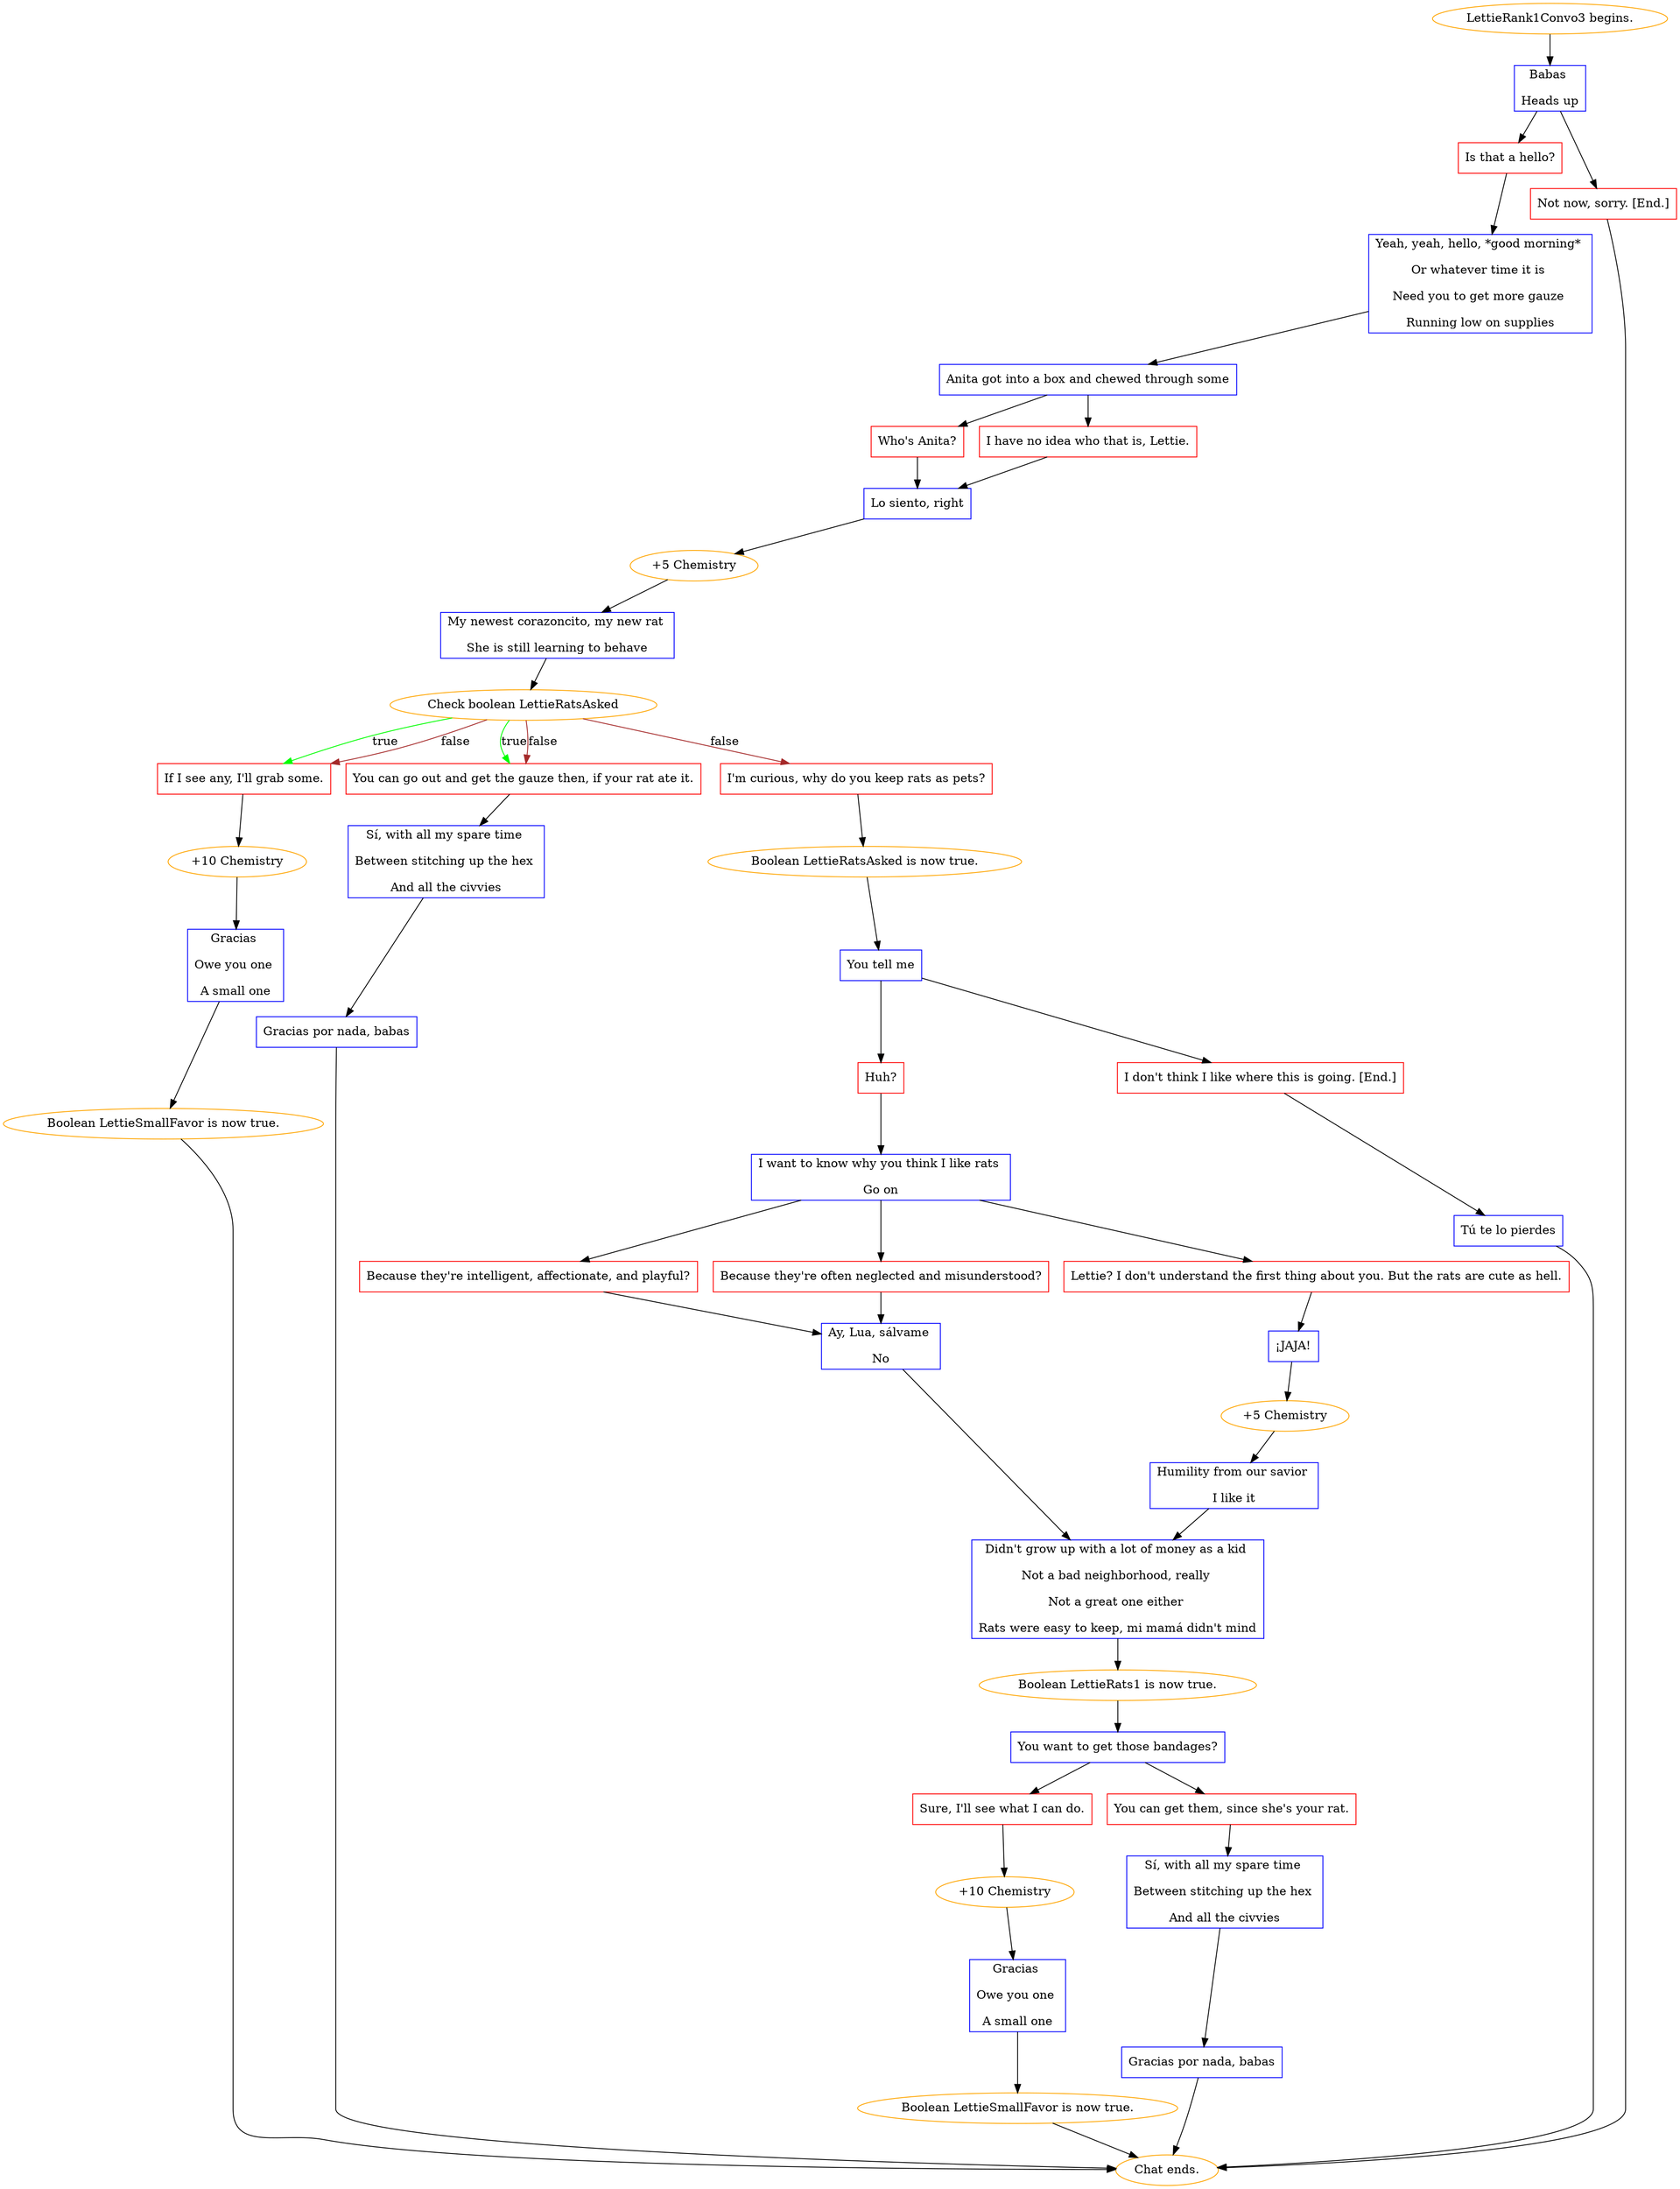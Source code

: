 digraph {
	"LettieRank1Convo3 begins." [color=orange];
		"LettieRank1Convo3 begins." -> 111;
	111 [label="Babas 
Heads up",shape=box,color=blue];
		111 -> 112;
		111 -> 113;
	112 [label="Is that a hello?",shape=box,color=red];
		112 -> 114;
	113 [label="Not now, sorry. [End.]",shape=box,color=red];
		113 -> "Chat ends.";
	114 [label="Yeah, yeah, hello, *good morning* 
Or whatever time it is 
Need you to get more gauze 
Running low on supplies",shape=box,color=blue];
		114 -> 116;
	"Chat ends." [color=orange];
	116 [label="Anita got into a box and chewed through some",shape=box,color=blue];
		116 -> 117;
		116 -> 118;
	117 [label="Who's Anita?",shape=box,color=red];
		117 -> 119;
	118 [label="I have no idea who that is, Lettie.",shape=box,color=red];
		118 -> 119;
	119 [label="Lo siento, right",shape=box,color=blue];
		119 -> 120;
	120 [label="+5 Chemistry",color=orange];
		120 -> 121;
	121 [label="My newest corazoncito, my new rat 
She is still learning to behave",shape=box,color=blue];
		121 -> 122;
	122 [label="Check boolean LettieRatsAsked",color=orange];
		122 -> 123 [label=true,color=green];
		122 -> 124 [label=true,color=green];
		122 -> 125 [label=false,color=brown];
		122 -> 123 [label=false,color=brown];
		122 -> 124 [label=false,color=brown];
	123 [label="If I see any, I'll grab some.",shape=box,color=red];
		123 -> 129;
	124 [label="You can go out and get the gauze then, if your rat ate it.",shape=box,color=red];
		124 -> 127;
	125 [label="I'm curious, why do you keep rats as pets?",shape=box,color=red];
		125 -> 128;
	129 [label="+10 Chemistry",color=orange];
		129 -> 126;
	127 [label="Sí, with all my spare time 
Between stitching up the hex 
And all the civvies",shape=box,color=blue];
		127 -> 132;
	128 [label="Boolean LettieRatsAsked is now true.",color=orange];
		128 -> 135;
	126 [label="Gracias 
Owe you one 
A small one",shape=box,color=blue];
		126 -> 130;
	132 [label="Gracias por nada, babas",shape=box,color=blue];
		132 -> "Chat ends.";
	135 [label="You tell me",shape=box,color=blue];
		135 -> 136;
		135 -> 137;
	130 [label="Boolean LettieSmallFavor is now true.",color=orange];
		130 -> "Chat ends.";
	136 [label="Huh?",shape=box,color=red];
		136 -> 138;
	137 [label="I don't think I like where this is going. [End.]",shape=box,color=red];
		137 -> 139;
	138 [label="I want to know why you think I like rats 
Go on",shape=box,color=blue];
		138 -> 143;
		138 -> 142;
		138 -> 141;
	139 [label="Tú te lo pierdes",shape=box,color=blue];
		139 -> "Chat ends.";
	143 [label="Because they're intelligent, affectionate, and playful?",shape=box,color=red];
		143 -> 146;
	142 [label="Because they're often neglected and misunderstood?",shape=box,color=red];
		142 -> 146;
	141 [label="Lettie? I don't understand the first thing about you. But the rats are cute as hell.",shape=box,color=red];
		141 -> 148;
	146 [label="Ay, Lua, sálvame 
No",shape=box,color=blue];
		146 -> 150;
	148 [label="¡JAJA!",shape=box,color=blue];
		148 -> 144;
	150 [label="Didn't grow up with a lot of money as a kid 
Not a bad neighborhood, really 
Not a great one either 
Rats were easy to keep, mi mamá didn't mind",shape=box,color=blue];
		150 -> 151;
	144 [label="+5 Chemistry",color=orange];
		144 -> 149;
	151 [label="Boolean LettieRats1 is now true.",color=orange];
		151 -> 153;
	149 [label="Humility from our savior 
I like it",shape=box,color=blue];
		149 -> 150;
	153 [label="You want to get those bandages?",shape=box,color=blue];
		153 -> 152;
		153 -> 145;
	152 [label="Sure, I'll see what I can do.",shape=box,color=red];
		152 -> 155;
	145 [label="You can get them, since she's your rat.",shape=box,color=red];
		145 -> 158;
	155 [label="+10 Chemistry",color=orange];
		155 -> 154;
	158 [label="Sí, with all my spare time 
Between stitching up the hex 
And all the civvies",shape=box,color=blue];
		158 -> 159;
	154 [label="Gracias 
Owe you one 
A small one",shape=box,color=blue];
		154 -> 156;
	159 [label="Gracias por nada, babas",shape=box,color=blue];
		159 -> "Chat ends.";
	156 [label="Boolean LettieSmallFavor is now true.",color=orange];
		156 -> "Chat ends.";
}